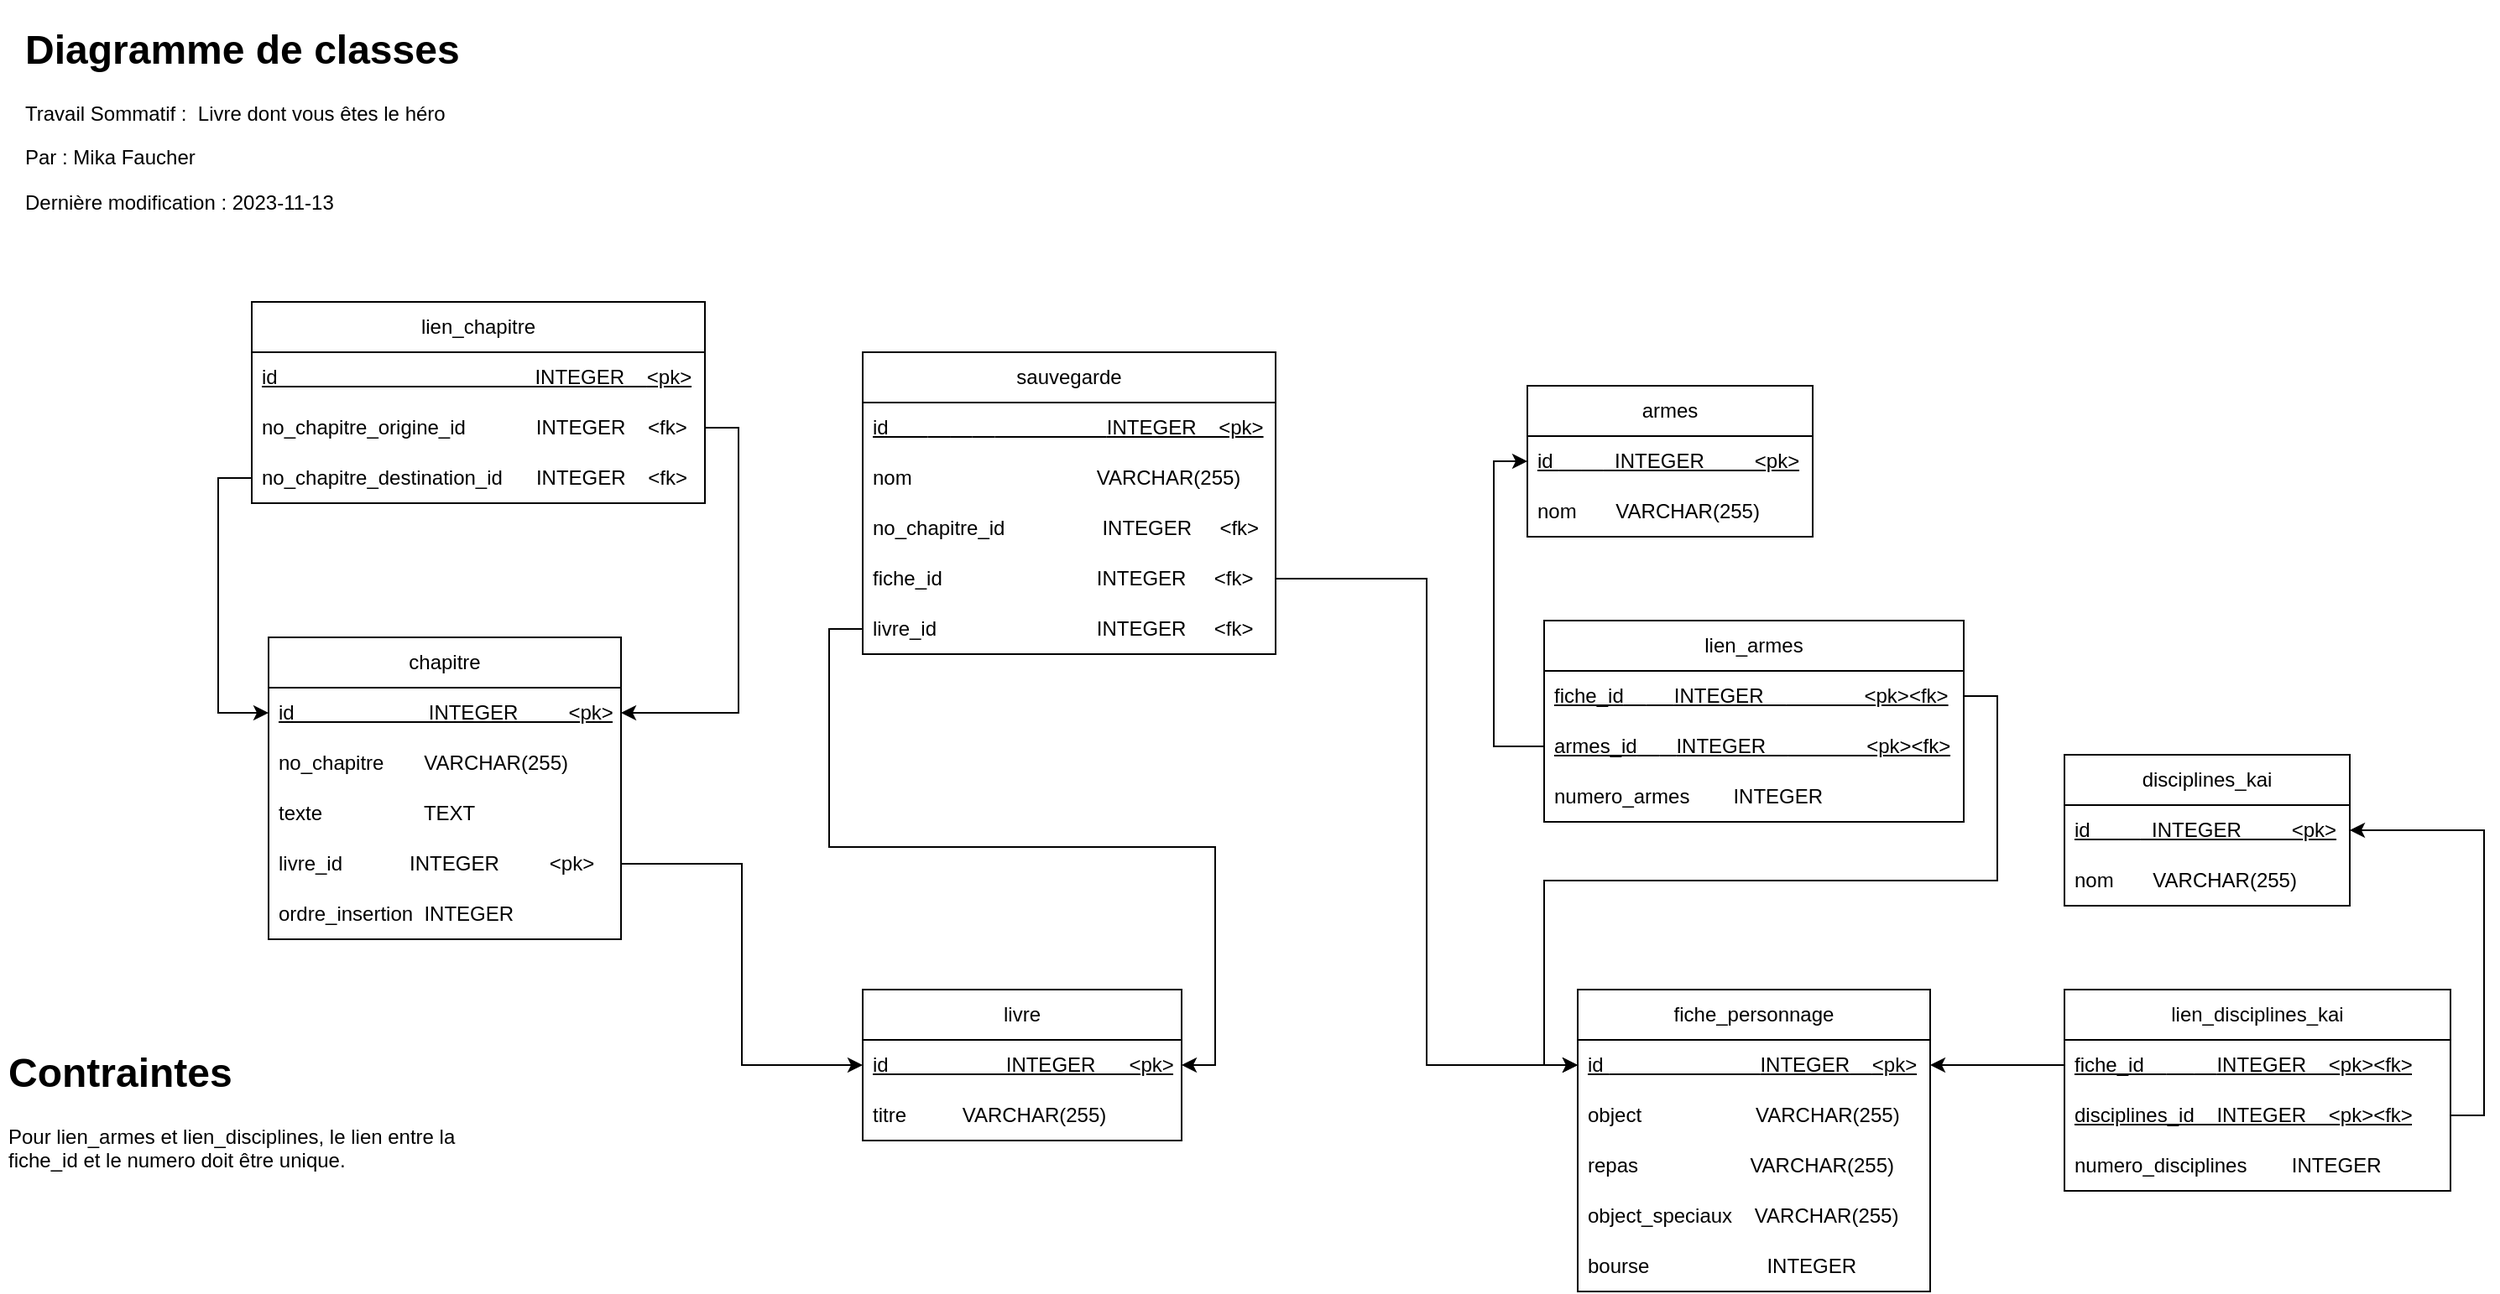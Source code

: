 <mxfile version="21.6.8" type="device">
  <diagram name="Page-1" id="vO1g0U8W1FxwkX3acU0E">
    <mxGraphModel dx="2319" dy="621" grid="1" gridSize="10" guides="1" tooltips="1" connect="1" arrows="1" fold="1" page="1" pageScale="1" pageWidth="827" pageHeight="1169" math="0" shadow="0">
      <root>
        <mxCell id="0" />
        <mxCell id="1" parent="0" />
        <mxCell id="jwzicWMywwFQ6booWtOz-1" value="&lt;h1&gt;Diagramme de classes&lt;/h1&gt;&lt;p&gt;Travail Sommatif :&amp;nbsp; Livre dont vous êtes le héro&lt;/p&gt;&lt;p&gt;Par : Mika Faucher&lt;/p&gt;&lt;p&gt;Dernière modification : 2023-11-13&lt;/p&gt;" style="text;html=1;strokeColor=none;fillColor=none;spacing=5;spacingTop=-20;whiteSpace=wrap;overflow=hidden;rounded=0;" vertex="1" parent="1">
          <mxGeometry x="-750" y="30" width="290" height="120" as="geometry" />
        </mxCell>
        <mxCell id="jwzicWMywwFQ6booWtOz-4" value="livre" style="swimlane;fontStyle=0;childLayout=stackLayout;horizontal=1;startSize=30;horizontalStack=0;resizeParent=1;resizeParentMax=0;resizeLast=0;collapsible=1;marginBottom=0;whiteSpace=wrap;html=1;" vertex="1" parent="1">
          <mxGeometry x="-246" y="610" width="190" height="90" as="geometry" />
        </mxCell>
        <mxCell id="jwzicWMywwFQ6booWtOz-5" value="&lt;u&gt;id&amp;nbsp; &amp;nbsp; &amp;nbsp; &amp;nbsp; &amp;nbsp; &amp;nbsp; &amp;nbsp; &amp;nbsp; &amp;nbsp; &amp;nbsp; &amp;nbsp;INTEGER&amp;nbsp; &amp;nbsp; &amp;nbsp; &amp;lt;pk&amp;gt;&lt;/u&gt;" style="text;strokeColor=none;fillColor=none;align=left;verticalAlign=middle;spacingLeft=4;spacingRight=4;overflow=hidden;points=[[0,0.5],[1,0.5]];portConstraint=eastwest;rotatable=0;whiteSpace=wrap;html=1;" vertex="1" parent="jwzicWMywwFQ6booWtOz-4">
          <mxGeometry y="30" width="190" height="30" as="geometry" />
        </mxCell>
        <mxCell id="jwzicWMywwFQ6booWtOz-6" value="titre&lt;span style=&quot;white-space: pre;&quot;&gt;&#x9;&lt;/span&gt;&lt;span style=&quot;white-space: pre;&quot;&gt;&#x9;&lt;/span&gt;VARCHAR(255)" style="text;strokeColor=none;fillColor=none;align=left;verticalAlign=middle;spacingLeft=4;spacingRight=4;overflow=hidden;points=[[0,0.5],[1,0.5]];portConstraint=eastwest;rotatable=0;whiteSpace=wrap;html=1;" vertex="1" parent="jwzicWMywwFQ6booWtOz-4">
          <mxGeometry y="60" width="190" height="30" as="geometry" />
        </mxCell>
        <mxCell id="jwzicWMywwFQ6booWtOz-8" value="disciplines_kai" style="swimlane;fontStyle=0;childLayout=stackLayout;horizontal=1;startSize=30;horizontalStack=0;resizeParent=1;resizeParentMax=0;resizeLast=0;collapsible=1;marginBottom=0;whiteSpace=wrap;html=1;" vertex="1" parent="1">
          <mxGeometry x="470" y="470" width="170" height="90" as="geometry" />
        </mxCell>
        <mxCell id="jwzicWMywwFQ6booWtOz-9" value="&lt;u&gt;id&amp;nbsp;&amp;nbsp;&amp;nbsp;&amp;nbsp;&amp;nbsp;&lt;span style=&quot;&quot;&gt;&amp;nbsp;&amp;nbsp;&amp;nbsp;&amp;nbsp;&lt;/span&gt;&amp;nbsp; INTEGER&amp;nbsp; &amp;nbsp; &amp;nbsp; &amp;nbsp; &amp;nbsp;&amp;lt;pk&amp;gt;&lt;/u&gt;" style="text;strokeColor=none;fillColor=none;align=left;verticalAlign=middle;spacingLeft=4;spacingRight=4;overflow=hidden;points=[[0,0.5],[1,0.5]];portConstraint=eastwest;rotatable=0;whiteSpace=wrap;html=1;" vertex="1" parent="jwzicWMywwFQ6booWtOz-8">
          <mxGeometry y="30" width="170" height="30" as="geometry" />
        </mxCell>
        <mxCell id="jwzicWMywwFQ6booWtOz-10" value="nom&amp;nbsp; &amp;nbsp; &amp;nbsp; &amp;nbsp;VARCHAR(255)" style="text;strokeColor=none;fillColor=none;align=left;verticalAlign=middle;spacingLeft=4;spacingRight=4;overflow=hidden;points=[[0,0.5],[1,0.5]];portConstraint=eastwest;rotatable=0;whiteSpace=wrap;html=1;" vertex="1" parent="jwzicWMywwFQ6booWtOz-8">
          <mxGeometry y="60" width="170" height="30" as="geometry" />
        </mxCell>
        <mxCell id="jwzicWMywwFQ6booWtOz-12" value="lien_chapitre" style="swimlane;fontStyle=0;childLayout=stackLayout;horizontal=1;startSize=30;horizontalStack=0;resizeParent=1;resizeParentMax=0;resizeLast=0;collapsible=1;marginBottom=0;whiteSpace=wrap;html=1;" vertex="1" parent="1">
          <mxGeometry x="-610" y="200" width="270" height="120" as="geometry" />
        </mxCell>
        <mxCell id="jwzicWMywwFQ6booWtOz-13" value="&lt;u&gt;id&amp;nbsp; &amp;nbsp; &amp;nbsp; &amp;nbsp; &amp;nbsp; &amp;nbsp; &amp;nbsp; &amp;nbsp; &amp;nbsp; &amp;nbsp; &amp;nbsp; &amp;nbsp; &amp;nbsp; &amp;nbsp; &amp;nbsp; &amp;nbsp; &amp;nbsp; &amp;nbsp; &amp;nbsp; &amp;nbsp; &amp;nbsp; &amp;nbsp; &amp;nbsp; INTEGER&lt;span style=&quot;&quot;&gt;&amp;nbsp;&amp;nbsp;&amp;nbsp;&amp;nbsp;&lt;/span&gt;&amp;lt;pk&amp;gt;&lt;/u&gt;" style="text;strokeColor=none;fillColor=none;align=left;verticalAlign=middle;spacingLeft=4;spacingRight=4;overflow=hidden;points=[[0,0.5],[1,0.5]];portConstraint=eastwest;rotatable=0;whiteSpace=wrap;html=1;" vertex="1" parent="jwzicWMywwFQ6booWtOz-12">
          <mxGeometry y="30" width="270" height="30" as="geometry" />
        </mxCell>
        <mxCell id="jwzicWMywwFQ6booWtOz-14" value="no_chapitre_origine_id&lt;span style=&quot;&quot;&gt;&lt;span style=&quot;white-space: pre;&quot;&gt;&amp;nbsp;&amp;nbsp;&amp;nbsp;&amp;nbsp;&lt;/span&gt;&lt;/span&gt;&lt;span style=&quot;&quot;&gt;&lt;span style=&quot;white-space: pre;&quot;&gt;&amp;nbsp;&amp;nbsp;&amp;nbsp;&amp;nbsp;&lt;span style=&quot;white-space: pre;&quot;&gt;&#x9;&lt;/span&gt; &lt;/span&gt;&lt;/span&gt;INTEGER&amp;nbsp;&amp;nbsp;&amp;nbsp;&amp;nbsp;&amp;lt;fk&amp;gt;" style="text;strokeColor=none;fillColor=none;align=left;verticalAlign=middle;spacingLeft=4;spacingRight=4;overflow=hidden;points=[[0,0.5],[1,0.5]];portConstraint=eastwest;rotatable=0;whiteSpace=wrap;html=1;" vertex="1" parent="jwzicWMywwFQ6booWtOz-12">
          <mxGeometry y="60" width="270" height="30" as="geometry" />
        </mxCell>
        <mxCell id="jwzicWMywwFQ6booWtOz-15" value="no_chapitre_destination_id&lt;span style=&quot;&quot;&gt;&lt;span style=&quot;white-space: pre;&quot;&gt;&amp;nbsp;&amp;nbsp;&amp;nbsp;&amp;nbsp;&lt;/span&gt;&lt;/span&gt;&amp;nbsp; INTEGER&amp;nbsp;&amp;nbsp;&amp;nbsp;&amp;nbsp;&amp;lt;fk&amp;gt;" style="text;strokeColor=none;fillColor=none;align=left;verticalAlign=middle;spacingLeft=4;spacingRight=4;overflow=hidden;points=[[0,0.5],[1,0.5]];portConstraint=eastwest;rotatable=0;whiteSpace=wrap;html=1;" vertex="1" parent="jwzicWMywwFQ6booWtOz-12">
          <mxGeometry y="90" width="270" height="30" as="geometry" />
        </mxCell>
        <mxCell id="jwzicWMywwFQ6booWtOz-16" value="chapitre" style="swimlane;fontStyle=0;childLayout=stackLayout;horizontal=1;startSize=30;horizontalStack=0;resizeParent=1;resizeParentMax=0;resizeLast=0;collapsible=1;marginBottom=0;whiteSpace=wrap;html=1;" vertex="1" parent="1">
          <mxGeometry x="-600" y="400" width="210" height="180" as="geometry" />
        </mxCell>
        <mxCell id="jwzicWMywwFQ6booWtOz-43" value="&lt;u&gt;id&amp;nbsp; &amp;nbsp; &amp;nbsp; &amp;nbsp; &amp;nbsp; &amp;nbsp; &amp;nbsp; &amp;nbsp; &amp;nbsp; &amp;nbsp; &amp;nbsp; &amp;nbsp; INTEGER&amp;nbsp; &amp;nbsp; &amp;nbsp; &amp;nbsp; &amp;nbsp;&amp;lt;pk&amp;gt;&lt;/u&gt;" style="text;strokeColor=none;fillColor=none;align=left;verticalAlign=middle;spacingLeft=4;spacingRight=4;overflow=hidden;points=[[0,0.5],[1,0.5]];portConstraint=eastwest;rotatable=0;whiteSpace=wrap;html=1;" vertex="1" parent="jwzicWMywwFQ6booWtOz-16">
          <mxGeometry y="30" width="210" height="30" as="geometry" />
        </mxCell>
        <mxCell id="jwzicWMywwFQ6booWtOz-18" value="no_chapitre&lt;span style=&quot;white-space: pre;&quot;&gt;&#x9;&lt;/span&gt;&amp;nbsp; VARCHAR(255)" style="text;strokeColor=none;fillColor=none;align=left;verticalAlign=middle;spacingLeft=4;spacingRight=4;overflow=hidden;points=[[0,0.5],[1,0.5]];portConstraint=eastwest;rotatable=0;whiteSpace=wrap;html=1;" vertex="1" parent="jwzicWMywwFQ6booWtOz-16">
          <mxGeometry y="60" width="210" height="30" as="geometry" />
        </mxCell>
        <mxCell id="jwzicWMywwFQ6booWtOz-19" value="texte&lt;span style=&quot;white-space: pre;&quot;&gt;&#x9;&lt;/span&gt;&lt;span style=&quot;white-space: pre;&quot;&gt;&#x9;&lt;/span&gt;&amp;nbsp; TEXT" style="text;strokeColor=none;fillColor=none;align=left;verticalAlign=middle;spacingLeft=4;spacingRight=4;overflow=hidden;points=[[0,0.5],[1,0.5]];portConstraint=eastwest;rotatable=0;whiteSpace=wrap;html=1;" vertex="1" parent="jwzicWMywwFQ6booWtOz-16">
          <mxGeometry y="90" width="210" height="30" as="geometry" />
        </mxCell>
        <mxCell id="jwzicWMywwFQ6booWtOz-40" value="livre_id&lt;span style=&quot;&quot;&gt;&lt;span style=&quot;white-space: pre;&quot;&gt;&amp;nbsp;&amp;nbsp;&amp;nbsp;&amp;nbsp;&lt;/span&gt;&lt;/span&gt;&lt;span style=&quot;&quot;&gt;&lt;span style=&quot;white-space: pre;&quot;&gt;&amp;nbsp;&amp;nbsp;&amp;nbsp;&amp;nbsp;&lt;/span&gt;&lt;/span&gt;&amp;nbsp; &amp;nbsp; INTEGER&amp;nbsp; &amp;nbsp; &amp;nbsp; &amp;nbsp; &amp;nbsp;&amp;lt;pk&amp;gt;" style="text;strokeColor=none;fillColor=none;align=left;verticalAlign=middle;spacingLeft=4;spacingRight=4;overflow=hidden;points=[[0,0.5],[1,0.5]];portConstraint=eastwest;rotatable=0;whiteSpace=wrap;html=1;" vertex="1" parent="jwzicWMywwFQ6booWtOz-16">
          <mxGeometry y="120" width="210" height="30" as="geometry" />
        </mxCell>
        <mxCell id="jwzicWMywwFQ6booWtOz-41" value="ordre_insertion&amp;nbsp; INTEGER" style="text;strokeColor=none;fillColor=none;align=left;verticalAlign=middle;spacingLeft=4;spacingRight=4;overflow=hidden;points=[[0,0.5],[1,0.5]];portConstraint=eastwest;rotatable=0;whiteSpace=wrap;html=1;" vertex="1" parent="jwzicWMywwFQ6booWtOz-16">
          <mxGeometry y="150" width="210" height="30" as="geometry" />
        </mxCell>
        <mxCell id="jwzicWMywwFQ6booWtOz-20" value="lien_disciplines_kai" style="swimlane;fontStyle=0;childLayout=stackLayout;horizontal=1;startSize=30;horizontalStack=0;resizeParent=1;resizeParentMax=0;resizeLast=0;collapsible=1;marginBottom=0;whiteSpace=wrap;html=1;" vertex="1" parent="1">
          <mxGeometry x="470" y="610" width="230" height="120" as="geometry" />
        </mxCell>
        <mxCell id="jwzicWMywwFQ6booWtOz-21" value="&lt;u&gt;fiche_id&amp;nbsp;&amp;nbsp;&amp;nbsp;&amp;nbsp;&lt;span style=&quot;&quot;&gt;&amp;nbsp;&amp;nbsp;&amp;nbsp;&amp;nbsp;    &lt;span style=&quot;&quot;&gt;&amp;nbsp;&amp;nbsp;&amp;nbsp;&amp;nbsp;&lt;/span&gt;&lt;/span&gt;INTEGER&amp;nbsp;&amp;nbsp;&amp;nbsp;&amp;nbsp;&amp;lt;pk&amp;gt;&amp;lt;fk&amp;gt;&lt;/u&gt;" style="text;strokeColor=none;fillColor=none;align=left;verticalAlign=middle;spacingLeft=4;spacingRight=4;overflow=hidden;points=[[0,0.5],[1,0.5]];portConstraint=eastwest;rotatable=0;whiteSpace=wrap;html=1;" vertex="1" parent="jwzicWMywwFQ6booWtOz-20">
          <mxGeometry y="30" width="230" height="30" as="geometry" />
        </mxCell>
        <mxCell id="jwzicWMywwFQ6booWtOz-22" value="&lt;u&gt;disciplines_id&amp;nbsp;&amp;nbsp;&amp;nbsp;&amp;nbsp;INTEGER&amp;nbsp;&amp;nbsp;&amp;nbsp;&amp;nbsp;&amp;lt;pk&amp;gt;&amp;lt;fk&amp;gt;&lt;/u&gt;" style="text;strokeColor=none;fillColor=none;align=left;verticalAlign=middle;spacingLeft=4;spacingRight=4;overflow=hidden;points=[[0,0.5],[1,0.5]];portConstraint=eastwest;rotatable=0;whiteSpace=wrap;html=1;" vertex="1" parent="jwzicWMywwFQ6booWtOz-20">
          <mxGeometry y="60" width="230" height="30" as="geometry" />
        </mxCell>
        <mxCell id="jwzicWMywwFQ6booWtOz-23" value="numero_disciplines&amp;nbsp; &amp;nbsp;&amp;nbsp;&lt;span style=&quot;&quot;&gt;&lt;span style=&quot;white-space: pre;&quot;&gt;&amp;nbsp;&amp;nbsp;&amp;nbsp;&amp;nbsp;&lt;/span&gt;&lt;/span&gt;INTEGER" style="text;strokeColor=none;fillColor=none;align=left;verticalAlign=middle;spacingLeft=4;spacingRight=4;overflow=hidden;points=[[0,0.5],[1,0.5]];portConstraint=eastwest;rotatable=0;whiteSpace=wrap;html=1;" vertex="1" parent="jwzicWMywwFQ6booWtOz-20">
          <mxGeometry y="90" width="230" height="30" as="geometry" />
        </mxCell>
        <mxCell id="jwzicWMywwFQ6booWtOz-24" value="fiche_personnage" style="swimlane;fontStyle=0;childLayout=stackLayout;horizontal=1;startSize=30;horizontalStack=0;resizeParent=1;resizeParentMax=0;resizeLast=0;collapsible=1;marginBottom=0;whiteSpace=wrap;html=1;" vertex="1" parent="1">
          <mxGeometry x="180" y="610" width="210" height="180" as="geometry" />
        </mxCell>
        <mxCell id="jwzicWMywwFQ6booWtOz-25" value="&lt;u&gt;id&#x9;&lt;span style=&quot;&quot;&gt;&lt;span style=&quot;white-space: pre;&quot;&gt;&amp;nbsp;&amp;nbsp;&amp;nbsp;                        &lt;/span&gt;&lt;/span&gt;INTEGER&lt;span style=&quot;&quot;&gt;&lt;span style=&quot;white-space: pre;&quot;&gt;&amp;nbsp;&amp;nbsp;&amp;nbsp;&amp;nbsp;&lt;/span&gt;&lt;/span&gt;&amp;lt;pk&amp;gt;&lt;/u&gt;" style="text;strokeColor=none;fillColor=none;align=left;verticalAlign=middle;spacingLeft=4;spacingRight=4;overflow=hidden;points=[[0,0.5],[1,0.5]];portConstraint=eastwest;rotatable=0;whiteSpace=wrap;html=1;" vertex="1" parent="jwzicWMywwFQ6booWtOz-24">
          <mxGeometry y="30" width="210" height="30" as="geometry" />
        </mxCell>
        <mxCell id="jwzicWMywwFQ6booWtOz-26" value="object&amp;nbsp;&lt;span style=&quot;white-space: pre;&quot;&gt;&#x9;&lt;/span&gt;&amp;nbsp; &amp;nbsp; &amp;nbsp; &amp;nbsp; &amp;nbsp; &amp;nbsp; &amp;nbsp; VARCHAR(255)" style="text;strokeColor=none;fillColor=none;align=left;verticalAlign=middle;spacingLeft=4;spacingRight=4;overflow=hidden;points=[[0,0.5],[1,0.5]];portConstraint=eastwest;rotatable=0;whiteSpace=wrap;html=1;" vertex="1" parent="jwzicWMywwFQ6booWtOz-24">
          <mxGeometry y="60" width="210" height="30" as="geometry" />
        </mxCell>
        <mxCell id="jwzicWMywwFQ6booWtOz-27" value="repas&lt;span style=&quot;&quot;&gt;&lt;span style=&quot;white-space: pre;&quot;&gt;&amp;nbsp;&amp;nbsp;&amp;nbsp;&amp;nbsp;   &lt;span style=&quot;white-space: pre;&quot;&gt;&#x9;&lt;/span&gt;     &lt;/span&gt;&lt;/span&gt;VARCHAR(255)" style="text;strokeColor=none;fillColor=none;align=left;verticalAlign=middle;spacingLeft=4;spacingRight=4;overflow=hidden;points=[[0,0.5],[1,0.5]];portConstraint=eastwest;rotatable=0;whiteSpace=wrap;html=1;" vertex="1" parent="jwzicWMywwFQ6booWtOz-24">
          <mxGeometry y="90" width="210" height="30" as="geometry" />
        </mxCell>
        <mxCell id="jwzicWMywwFQ6booWtOz-44" value="object_speciaux&lt;span style=&quot;&quot;&gt;&lt;span style=&quot;white-space: pre;&quot;&gt;&amp;nbsp;&amp;nbsp;&amp;nbsp;&amp;nbsp;&lt;/span&gt;&lt;/span&gt;VARCHAR(255)" style="text;strokeColor=none;fillColor=none;align=left;verticalAlign=middle;spacingLeft=4;spacingRight=4;overflow=hidden;points=[[0,0.5],[1,0.5]];portConstraint=eastwest;rotatable=0;whiteSpace=wrap;html=1;" vertex="1" parent="jwzicWMywwFQ6booWtOz-24">
          <mxGeometry y="120" width="210" height="30" as="geometry" />
        </mxCell>
        <mxCell id="jwzicWMywwFQ6booWtOz-45" value="bourse&lt;span style=&quot;white-space: pre;&quot;&gt;&#x9;&lt;/span&gt;&lt;span style=&quot;white-space: pre;&quot;&gt;&#x9;&lt;/span&gt;&lt;span style=&quot;white-space: pre;&quot;&gt;&#x9;&lt;/span&gt;INTEGER" style="text;strokeColor=none;fillColor=none;align=left;verticalAlign=middle;spacingLeft=4;spacingRight=4;overflow=hidden;points=[[0,0.5],[1,0.5]];portConstraint=eastwest;rotatable=0;whiteSpace=wrap;html=1;" vertex="1" parent="jwzicWMywwFQ6booWtOz-24">
          <mxGeometry y="150" width="210" height="30" as="geometry" />
        </mxCell>
        <mxCell id="jwzicWMywwFQ6booWtOz-28" value="armes" style="swimlane;fontStyle=0;childLayout=stackLayout;horizontal=1;startSize=30;horizontalStack=0;resizeParent=1;resizeParentMax=0;resizeLast=0;collapsible=1;marginBottom=0;whiteSpace=wrap;html=1;" vertex="1" parent="1">
          <mxGeometry x="150" y="250" width="170" height="90" as="geometry" />
        </mxCell>
        <mxCell id="jwzicWMywwFQ6booWtOz-29" value="&lt;u&gt;id&#x9;&lt;span style=&quot;&quot;&gt;&lt;span style=&quot;white-space: pre;&quot;&gt;&amp;nbsp;&amp;nbsp;&amp;nbsp;&amp;nbsp;&lt;/span&gt;&lt;/span&gt;&lt;span style=&quot;&quot;&gt;&lt;span style=&quot;white-space: pre;&quot;&gt;&amp;nbsp;&amp;nbsp;&amp;nbsp;&amp;nbsp;&lt;/span&gt;&lt;/span&gt;&amp;nbsp; INTEGER&amp;nbsp; &amp;nbsp; &amp;nbsp; &amp;nbsp; &amp;nbsp;&amp;lt;pk&amp;gt;&lt;/u&gt;" style="text;strokeColor=none;fillColor=none;align=left;verticalAlign=middle;spacingLeft=4;spacingRight=4;overflow=hidden;points=[[0,0.5],[1,0.5]];portConstraint=eastwest;rotatable=0;whiteSpace=wrap;html=1;" vertex="1" parent="jwzicWMywwFQ6booWtOz-28">
          <mxGeometry y="30" width="170" height="30" as="geometry" />
        </mxCell>
        <mxCell id="jwzicWMywwFQ6booWtOz-30" value="nom&lt;span style=&quot;white-space: pre;&quot;&gt;&#x9;&lt;/span&gt;&amp;nbsp; &amp;nbsp; &amp;nbsp; VARCHAR(255)" style="text;strokeColor=none;fillColor=none;align=left;verticalAlign=middle;spacingLeft=4;spacingRight=4;overflow=hidden;points=[[0,0.5],[1,0.5]];portConstraint=eastwest;rotatable=0;whiteSpace=wrap;html=1;" vertex="1" parent="jwzicWMywwFQ6booWtOz-28">
          <mxGeometry y="60" width="170" height="30" as="geometry" />
        </mxCell>
        <mxCell id="jwzicWMywwFQ6booWtOz-32" value="lien_armes" style="swimlane;fontStyle=0;childLayout=stackLayout;horizontal=1;startSize=30;horizontalStack=0;resizeParent=1;resizeParentMax=0;resizeLast=0;collapsible=1;marginBottom=0;whiteSpace=wrap;html=1;" vertex="1" parent="1">
          <mxGeometry x="160" y="390" width="250" height="120" as="geometry" />
        </mxCell>
        <mxCell id="jwzicWMywwFQ6booWtOz-33" value="&lt;u&gt;fiche_id&lt;span style=&quot;&quot;&gt;&lt;span style=&quot;&quot;&gt;&amp;nbsp;&amp;nbsp;&amp;nbsp;&amp;nbsp;&lt;/span&gt;&lt;/span&gt;&lt;span style=&quot;&quot;&gt;&lt;span style=&quot;&quot;&gt;&amp;nbsp;&amp;nbsp;&amp;nbsp;&amp;nbsp;            &lt;/span&gt;&lt;/span&gt;INTEGER&amp;nbsp; &amp;nbsp;&amp;nbsp;&lt;/u&gt;&lt;u&gt;&amp;nbsp; &amp;nbsp; &amp;nbsp; &amp;nbsp; &amp;nbsp; &amp;nbsp; &amp;nbsp; &amp;lt;pk&amp;gt;&amp;lt;fk&amp;gt;&lt;/u&gt;" style="text;strokeColor=none;fillColor=none;align=left;verticalAlign=middle;spacingLeft=4;spacingRight=4;overflow=hidden;points=[[0,0.5],[1,0.5]];portConstraint=eastwest;rotatable=0;whiteSpace=wrap;html=1;" vertex="1" parent="jwzicWMywwFQ6booWtOz-32">
          <mxGeometry y="30" width="250" height="30" as="geometry" />
        </mxCell>
        <mxCell id="jwzicWMywwFQ6booWtOz-34" value="&lt;u&gt;armes_id&lt;span style=&quot;&quot;&gt;&lt;span style=&quot;&quot;&gt;&amp;nbsp;&amp;nbsp;&amp;nbsp;&amp;nbsp;&lt;/span&gt;&lt;/span&gt;&lt;span style=&quot;&quot;&gt;&lt;span style=&quot;&quot;&gt;&amp;nbsp;&amp;nbsp;           &lt;/span&gt;&lt;/span&gt;INTEGER&amp;nbsp; &amp;nbsp;&amp;nbsp;&lt;/u&gt;&lt;u&gt;&amp;nbsp; &amp;nbsp; &amp;nbsp; &amp;nbsp; &amp;nbsp; &amp;nbsp; &amp;nbsp; &amp;lt;pk&amp;gt;&amp;lt;fk&amp;gt;&lt;/u&gt;" style="text;strokeColor=none;fillColor=none;align=left;verticalAlign=middle;spacingLeft=4;spacingRight=4;overflow=hidden;points=[[0,0.5],[1,0.5]];portConstraint=eastwest;rotatable=0;whiteSpace=wrap;html=1;" vertex="1" parent="jwzicWMywwFQ6booWtOz-32">
          <mxGeometry y="60" width="250" height="30" as="geometry" />
        </mxCell>
        <mxCell id="jwzicWMywwFQ6booWtOz-35" value="numero_armes&lt;span style=&quot;&quot;&gt;&lt;span style=&quot;white-space: pre;&quot;&gt;&amp;nbsp;&amp;nbsp;&amp;nbsp;&amp;nbsp;&lt;/span&gt;&lt;/span&gt;&amp;nbsp;&lt;span style=&quot;white-space: pre;&quot;&gt;&#x9;&lt;/span&gt;INTEGER" style="text;strokeColor=none;fillColor=none;align=left;verticalAlign=middle;spacingLeft=4;spacingRight=4;overflow=hidden;points=[[0,0.5],[1,0.5]];portConstraint=eastwest;rotatable=0;whiteSpace=wrap;html=1;" vertex="1" parent="jwzicWMywwFQ6booWtOz-32">
          <mxGeometry y="90" width="250" height="30" as="geometry" />
        </mxCell>
        <mxCell id="jwzicWMywwFQ6booWtOz-36" value="sauvegarde" style="swimlane;fontStyle=0;childLayout=stackLayout;horizontal=1;startSize=30;horizontalStack=0;resizeParent=1;resizeParentMax=0;resizeLast=0;collapsible=1;marginBottom=0;whiteSpace=wrap;html=1;" vertex="1" parent="1">
          <mxGeometry x="-246" y="230" width="246" height="180" as="geometry" />
        </mxCell>
        <mxCell id="jwzicWMywwFQ6booWtOz-37" value="&lt;u&gt;id&amp;nbsp;&amp;nbsp;&amp;nbsp;&amp;nbsp;&amp;nbsp;&amp;nbsp;&#x9;&lt;span style=&quot;&quot;&gt;&lt;span style=&quot;white-space: pre;&quot;&gt;&amp;nbsp;&amp;nbsp;&amp;nbsp;&amp;nbsp;&lt;/span&gt;&lt;/span&gt;&lt;span style=&quot;&quot;&gt;&lt;span style=&quot;white-space: pre;&quot;&gt;&amp;nbsp;&amp;nbsp;&amp;nbsp;&amp;nbsp;&lt;/span&gt;&lt;/span&gt;&lt;span style=&quot;&quot;&gt;&lt;span style=&quot;white-space: pre;&quot;&gt;&amp;nbsp;&amp;nbsp;&amp;nbsp;&amp;nbsp;&lt;/span&gt;&lt;/span&gt;&lt;span style=&quot;&quot;&gt;&lt;span style=&quot;white-space: pre;&quot;&gt;&amp;nbsp;&amp;nbsp;&amp;nbsp;&amp;nbsp;                &lt;/span&gt;&lt;/span&gt;INTEGER&amp;nbsp;&amp;nbsp;&amp;nbsp;&amp;nbsp;&amp;lt;pk&amp;gt;&lt;/u&gt;" style="text;strokeColor=none;fillColor=none;align=left;verticalAlign=middle;spacingLeft=4;spacingRight=4;overflow=hidden;points=[[0,0.5],[1,0.5]];portConstraint=eastwest;rotatable=0;whiteSpace=wrap;html=1;" vertex="1" parent="jwzicWMywwFQ6booWtOz-36">
          <mxGeometry y="30" width="246" height="30" as="geometry" />
        </mxCell>
        <mxCell id="jwzicWMywwFQ6booWtOz-38" value="nom&lt;span style=&quot;white-space: pre;&quot;&gt;&#x9;&lt;/span&gt;&lt;span style=&quot;white-space: pre;&quot;&gt;&#x9;&lt;/span&gt;&lt;span style=&quot;white-space: pre;&quot;&gt;&#x9;&lt;/span&gt;&lt;span style=&quot;white-space: pre;&quot;&gt;&#x9;&lt;/span&gt;&lt;span style=&quot;white-space: pre;&quot;&gt;&#x9;&lt;/span&gt;VARCHAR(255)" style="text;strokeColor=none;fillColor=none;align=left;verticalAlign=middle;spacingLeft=4;spacingRight=4;overflow=hidden;points=[[0,0.5],[1,0.5]];portConstraint=eastwest;rotatable=0;whiteSpace=wrap;html=1;" vertex="1" parent="jwzicWMywwFQ6booWtOz-36">
          <mxGeometry y="60" width="246" height="30" as="geometry" />
        </mxCell>
        <mxCell id="jwzicWMywwFQ6booWtOz-39" value="no_chapitre_id&lt;span style=&quot;&quot;&gt;&lt;span style=&quot;&quot;&gt;&amp;nbsp;&amp;nbsp;&amp;nbsp;&amp;nbsp;&lt;/span&gt;&lt;/span&gt;&lt;span style=&quot;&quot;&gt;&lt;span style=&quot;&quot;&gt;&amp;nbsp;&amp;nbsp;&amp;nbsp;&amp;nbsp;&lt;/span&gt;&lt;/span&gt;&amp;nbsp;&lt;span style=&quot;&quot;&gt;&lt;span style=&quot;white-space: pre;&quot;&gt;&amp;nbsp;&amp;nbsp;&amp;nbsp;&lt;span style=&quot;white-space: pre;&quot;&gt;&#x9;&lt;/span&gt;&amp;nbsp;&lt;/span&gt;&lt;/span&gt;INTEGER&amp;nbsp;&lt;span style=&quot;&quot;&gt;&lt;span style=&quot;white-space: pre;&quot;&gt;&amp;nbsp;&amp;nbsp;&amp;nbsp;&amp;nbsp;&lt;/span&gt;&lt;/span&gt;&amp;lt;fk&amp;gt;" style="text;strokeColor=none;fillColor=none;align=left;verticalAlign=middle;spacingLeft=4;spacingRight=4;overflow=hidden;points=[[0,0.5],[1,0.5]];portConstraint=eastwest;rotatable=0;whiteSpace=wrap;html=1;" vertex="1" parent="jwzicWMywwFQ6booWtOz-36">
          <mxGeometry y="90" width="246" height="30" as="geometry" />
        </mxCell>
        <mxCell id="jwzicWMywwFQ6booWtOz-48" value="fiche_id&lt;span style=&quot;&quot;&gt;&lt;span style=&quot;&quot;&gt;&amp;nbsp;&amp;nbsp;&amp;nbsp;&amp;nbsp;&lt;/span&gt;&lt;/span&gt;&lt;span style=&quot;&quot;&gt;&lt;span style=&quot;&quot;&gt;&amp;nbsp;&amp;nbsp;&amp;nbsp;&amp;nbsp;&lt;/span&gt;&lt;/span&gt;&lt;span style=&quot;&quot;&gt;&lt;span style=&quot;&quot;&gt;&amp;nbsp;&amp;nbsp;&amp;nbsp;&amp;nbsp;&lt;/span&gt;&lt;/span&gt;&lt;span style=&quot;&quot;&gt;&lt;span style=&quot;&quot;&gt;&amp;nbsp;&amp;nbsp;&amp;nbsp;&amp;nbsp;&lt;span style=&quot;&quot;&gt;&lt;span style=&quot;white-space: pre;&quot;&gt;&amp;nbsp;&amp;nbsp;&amp;nbsp;&amp;nbsp;&lt;/span&gt;&lt;/span&gt;&lt;span style=&quot;&quot;&gt;&lt;span style=&quot;white-space: pre;&quot;&gt;&amp;nbsp;&amp;nbsp;&amp;nbsp;&amp;nbsp;&lt;span style=&quot;white-space: pre;&quot;&gt;&#x9;&lt;/span&gt;&lt;/span&gt;&lt;/span&gt;&lt;/span&gt;&lt;/span&gt;INTEGER&amp;nbsp;&lt;span style=&quot;&quot;&gt;&lt;span style=&quot;white-space: pre;&quot;&gt;&amp;nbsp;&amp;nbsp;&amp;nbsp;&amp;nbsp;&lt;/span&gt;&lt;/span&gt;&amp;lt;fk&amp;gt;" style="text;strokeColor=none;fillColor=none;align=left;verticalAlign=middle;spacingLeft=4;spacingRight=4;overflow=hidden;points=[[0,0.5],[1,0.5]];portConstraint=eastwest;rotatable=0;whiteSpace=wrap;html=1;" vertex="1" parent="jwzicWMywwFQ6booWtOz-36">
          <mxGeometry y="120" width="246" height="30" as="geometry" />
        </mxCell>
        <mxCell id="jwzicWMywwFQ6booWtOz-54" value="livre_id&lt;span style=&quot;&quot;&gt;&lt;span style=&quot;&quot;&gt;&amp;nbsp;&amp;nbsp;&amp;nbsp;&amp;nbsp;&lt;/span&gt;&lt;/span&gt;&lt;span style=&quot;&quot;&gt;&lt;span style=&quot;&quot;&gt;&amp;nbsp;&amp;nbsp;&amp;nbsp;&amp;nbsp;&lt;/span&gt;&lt;/span&gt;&lt;span style=&quot;&quot;&gt;&lt;span style=&quot;&quot;&gt;&amp;nbsp;&amp;nbsp;&amp;nbsp;&amp;nbsp;&lt;/span&gt;&lt;/span&gt;&lt;span style=&quot;&quot;&gt;&lt;span style=&quot;&quot;&gt;&amp;nbsp;&amp;nbsp;&amp;nbsp;&amp;nbsp;&lt;/span&gt;&lt;/span&gt;&amp;nbsp;&lt;span style=&quot;&quot;&gt;&lt;span style=&quot;white-space: pre;&quot;&gt;&amp;nbsp;&amp;nbsp;&amp;nbsp;&amp;nbsp;&lt;/span&gt;&lt;/span&gt;&lt;span style=&quot;&quot;&gt;&lt;span style=&quot;white-space: pre;&quot;&gt;&amp;nbsp;&amp;nbsp;&amp;nbsp;&amp;nbsp;&lt;span style=&quot;white-space: pre;&quot;&gt;&#x9;&lt;/span&gt;&lt;/span&gt;&lt;/span&gt;INTEGER&amp;nbsp;&lt;span style=&quot;&quot;&gt;&lt;span style=&quot;white-space: pre;&quot;&gt;&amp;nbsp;&amp;nbsp;&amp;nbsp;&amp;nbsp;&lt;/span&gt;&lt;/span&gt;&amp;lt;fk&amp;gt;" style="text;strokeColor=none;fillColor=none;align=left;verticalAlign=middle;spacingLeft=4;spacingRight=4;overflow=hidden;points=[[0,0.5],[1,0.5]];portConstraint=eastwest;rotatable=0;whiteSpace=wrap;html=1;" vertex="1" parent="jwzicWMywwFQ6booWtOz-36">
          <mxGeometry y="150" width="246" height="30" as="geometry" />
        </mxCell>
        <mxCell id="jwzicWMywwFQ6booWtOz-55" style="edgeStyle=orthogonalEdgeStyle;rounded=0;orthogonalLoop=1;jettySize=auto;html=1;entryX=1;entryY=0.5;entryDx=0;entryDy=0;" edge="1" parent="1" source="jwzicWMywwFQ6booWtOz-54" target="jwzicWMywwFQ6booWtOz-5">
          <mxGeometry relative="1" as="geometry" />
        </mxCell>
        <mxCell id="jwzicWMywwFQ6booWtOz-56" style="edgeStyle=orthogonalEdgeStyle;rounded=0;orthogonalLoop=1;jettySize=auto;html=1;exitX=1;exitY=0.5;exitDx=0;exitDy=0;entryX=0;entryY=0.5;entryDx=0;entryDy=0;" edge="1" parent="1" source="jwzicWMywwFQ6booWtOz-40" target="jwzicWMywwFQ6booWtOz-5">
          <mxGeometry relative="1" as="geometry" />
        </mxCell>
        <mxCell id="jwzicWMywwFQ6booWtOz-58" style="edgeStyle=orthogonalEdgeStyle;rounded=0;orthogonalLoop=1;jettySize=auto;html=1;exitX=1;exitY=0.5;exitDx=0;exitDy=0;entryX=1;entryY=0.5;entryDx=0;entryDy=0;" edge="1" parent="1" source="jwzicWMywwFQ6booWtOz-14" target="jwzicWMywwFQ6booWtOz-43">
          <mxGeometry relative="1" as="geometry" />
        </mxCell>
        <mxCell id="jwzicWMywwFQ6booWtOz-59" style="edgeStyle=orthogonalEdgeStyle;rounded=0;orthogonalLoop=1;jettySize=auto;html=1;exitX=0;exitY=0.5;exitDx=0;exitDy=0;entryX=0;entryY=0.5;entryDx=0;entryDy=0;" edge="1" parent="1" source="jwzicWMywwFQ6booWtOz-15" target="jwzicWMywwFQ6booWtOz-43">
          <mxGeometry relative="1" as="geometry" />
        </mxCell>
        <mxCell id="jwzicWMywwFQ6booWtOz-60" style="edgeStyle=orthogonalEdgeStyle;rounded=0;orthogonalLoop=1;jettySize=auto;html=1;entryX=0;entryY=0.5;entryDx=0;entryDy=0;" edge="1" parent="1" source="jwzicWMywwFQ6booWtOz-48" target="jwzicWMywwFQ6booWtOz-25">
          <mxGeometry relative="1" as="geometry" />
        </mxCell>
        <mxCell id="jwzicWMywwFQ6booWtOz-61" style="edgeStyle=orthogonalEdgeStyle;rounded=0;orthogonalLoop=1;jettySize=auto;html=1;exitX=1;exitY=0.5;exitDx=0;exitDy=0;entryX=0;entryY=0.5;entryDx=0;entryDy=0;" edge="1" parent="1" source="jwzicWMywwFQ6booWtOz-33" target="jwzicWMywwFQ6booWtOz-25">
          <mxGeometry relative="1" as="geometry" />
        </mxCell>
        <mxCell id="jwzicWMywwFQ6booWtOz-62" style="edgeStyle=orthogonalEdgeStyle;rounded=0;orthogonalLoop=1;jettySize=auto;html=1;exitX=0;exitY=0.5;exitDx=0;exitDy=0;entryX=1;entryY=0.5;entryDx=0;entryDy=0;" edge="1" parent="1" source="jwzicWMywwFQ6booWtOz-21" target="jwzicWMywwFQ6booWtOz-25">
          <mxGeometry relative="1" as="geometry" />
        </mxCell>
        <mxCell id="jwzicWMywwFQ6booWtOz-63" style="edgeStyle=orthogonalEdgeStyle;rounded=0;orthogonalLoop=1;jettySize=auto;html=1;exitX=1;exitY=0.5;exitDx=0;exitDy=0;entryX=1;entryY=0.5;entryDx=0;entryDy=0;" edge="1" parent="1" source="jwzicWMywwFQ6booWtOz-22" target="jwzicWMywwFQ6booWtOz-9">
          <mxGeometry relative="1" as="geometry" />
        </mxCell>
        <mxCell id="jwzicWMywwFQ6booWtOz-64" style="edgeStyle=orthogonalEdgeStyle;rounded=0;orthogonalLoop=1;jettySize=auto;html=1;exitX=0;exitY=0.5;exitDx=0;exitDy=0;entryX=0;entryY=0.5;entryDx=0;entryDy=0;" edge="1" parent="1" source="jwzicWMywwFQ6booWtOz-34" target="jwzicWMywwFQ6booWtOz-29">
          <mxGeometry relative="1" as="geometry" />
        </mxCell>
        <mxCell id="jwzicWMywwFQ6booWtOz-66" value="&lt;h1&gt;Contraintes&lt;/h1&gt;&lt;p&gt;Pour lien_armes et lien_disciplines, le lien entre la fiche_id et le numero doit être unique.&lt;/p&gt;" style="text;html=1;strokeColor=none;fillColor=none;spacing=5;spacingTop=-20;whiteSpace=wrap;overflow=hidden;rounded=0;" vertex="1" parent="1">
          <mxGeometry x="-760" y="640" width="290" height="120" as="geometry" />
        </mxCell>
      </root>
    </mxGraphModel>
  </diagram>
</mxfile>
